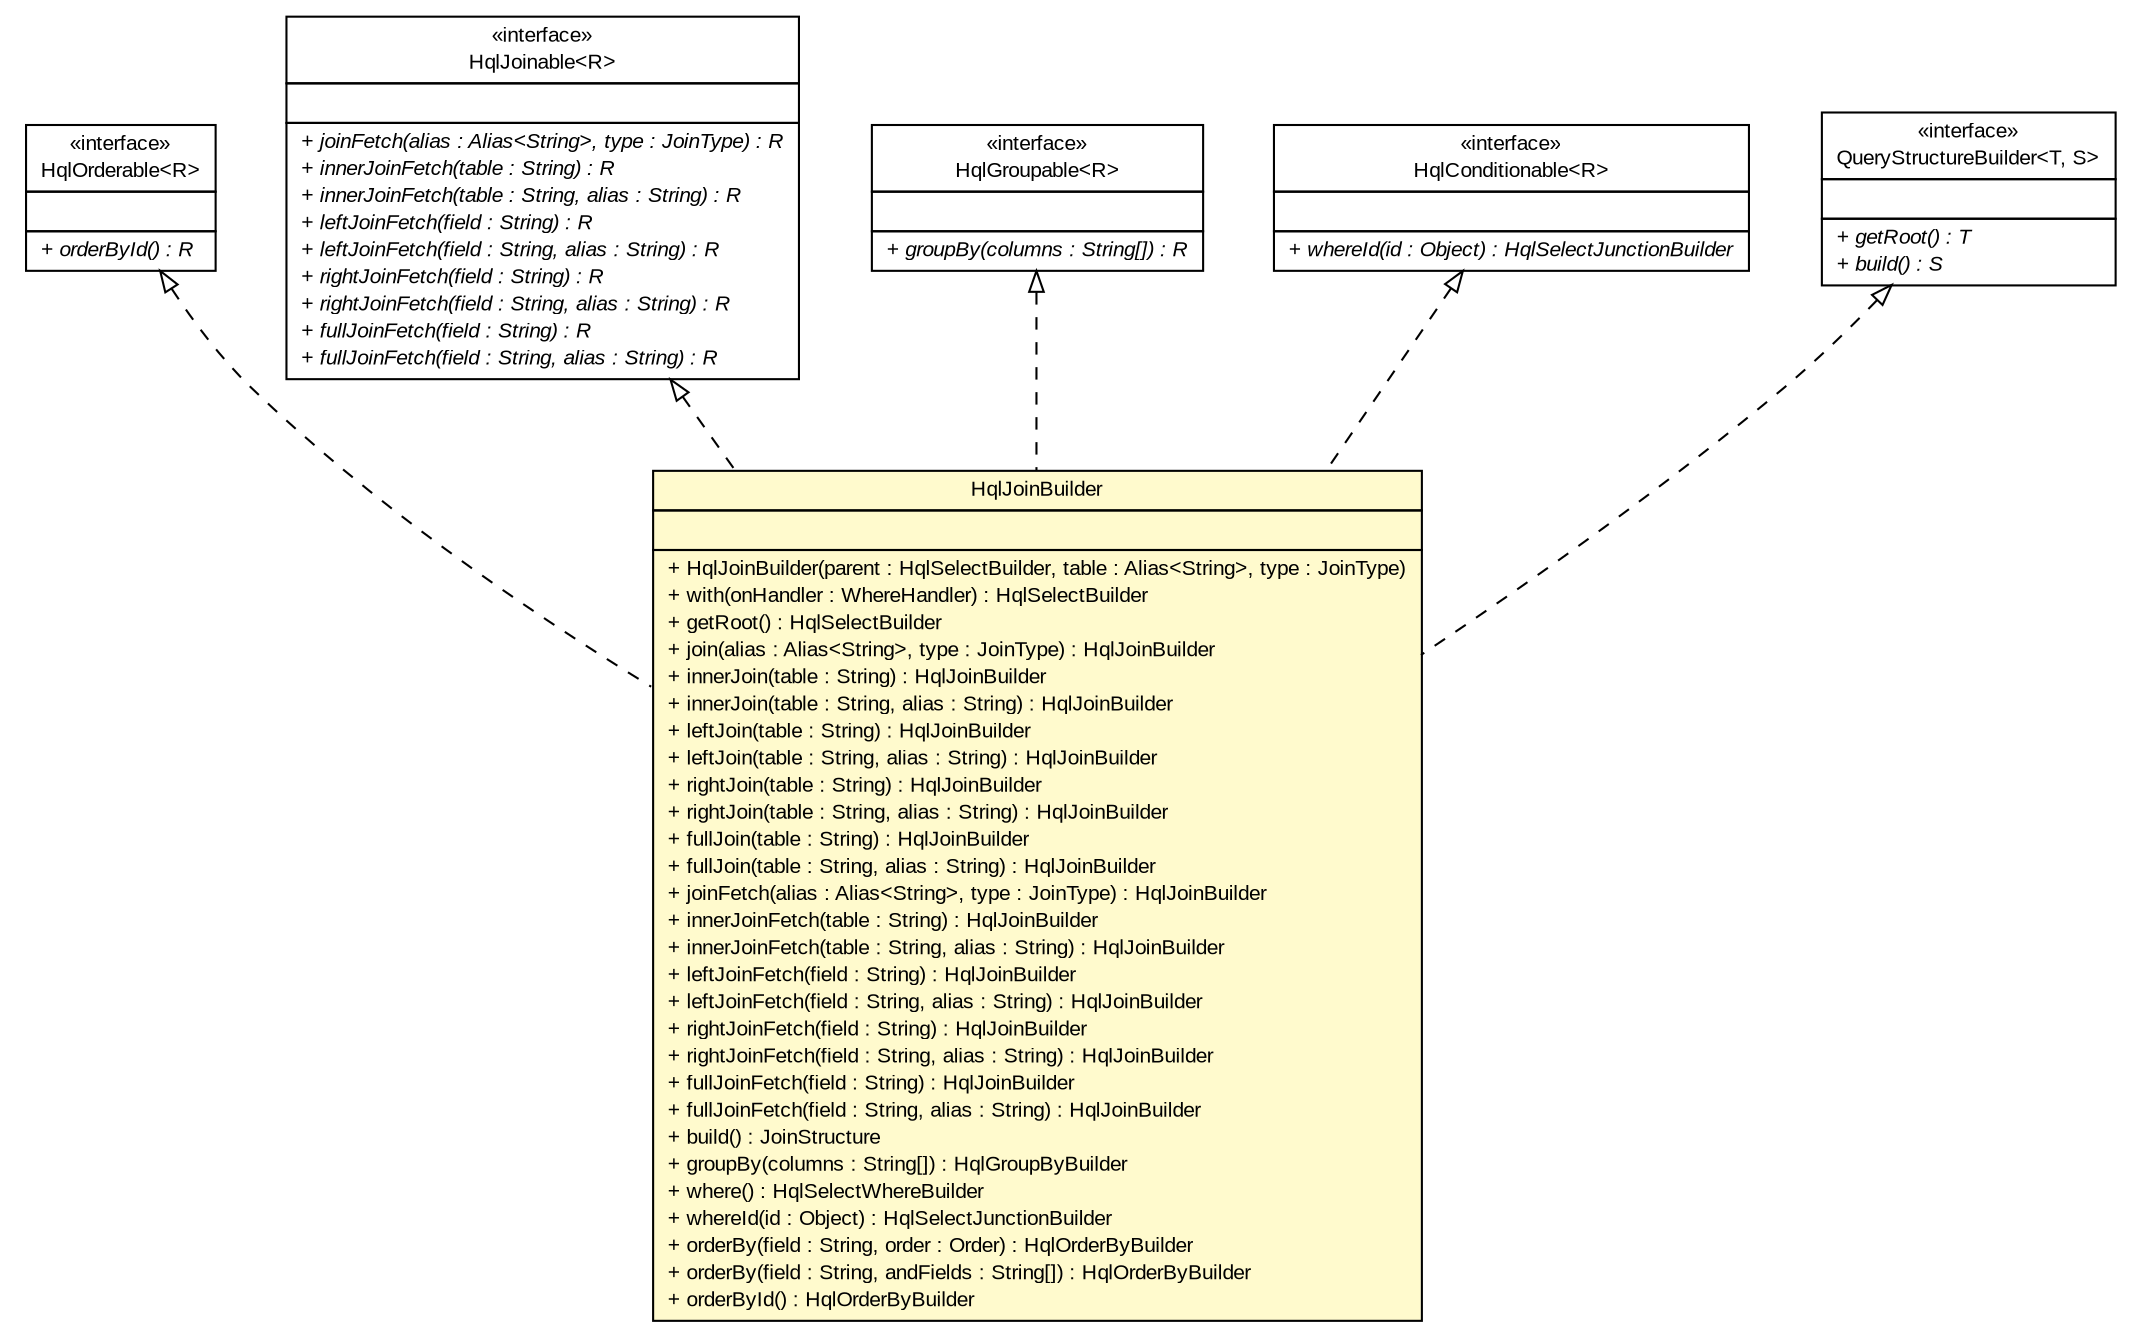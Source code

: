 #!/usr/local/bin/dot
#
# Class diagram 
# Generated by UMLGraph version R5_6 (http://www.umlgraph.org/)
#

digraph G {
	edge [fontname="arial",fontsize=10,labelfontname="arial",labelfontsize=10];
	node [fontname="arial",fontsize=10,shape=plaintext];
	nodesep=0.25;
	ranksep=0.5;
	// br.gov.to.sefaz.persistence.query.builder.hql.select.join.HqlJoinBuilder
	c464393 [label=<<table title="br.gov.to.sefaz.persistence.query.builder.hql.select.join.HqlJoinBuilder" border="0" cellborder="1" cellspacing="0" cellpadding="2" port="p" bgcolor="lemonChiffon" href="./HqlJoinBuilder.html">
		<tr><td><table border="0" cellspacing="0" cellpadding="1">
<tr><td align="center" balign="center"> HqlJoinBuilder </td></tr>
		</table></td></tr>
		<tr><td><table border="0" cellspacing="0" cellpadding="1">
<tr><td align="left" balign="left">  </td></tr>
		</table></td></tr>
		<tr><td><table border="0" cellspacing="0" cellpadding="1">
<tr><td align="left" balign="left"> + HqlJoinBuilder(parent : HqlSelectBuilder, table : Alias&lt;String&gt;, type : JoinType) </td></tr>
<tr><td align="left" balign="left"> + with(onHandler : WhereHandler) : HqlSelectBuilder </td></tr>
<tr><td align="left" balign="left"> + getRoot() : HqlSelectBuilder </td></tr>
<tr><td align="left" balign="left"> + join(alias : Alias&lt;String&gt;, type : JoinType) : HqlJoinBuilder </td></tr>
<tr><td align="left" balign="left"> + innerJoin(table : String) : HqlJoinBuilder </td></tr>
<tr><td align="left" balign="left"> + innerJoin(table : String, alias : String) : HqlJoinBuilder </td></tr>
<tr><td align="left" balign="left"> + leftJoin(table : String) : HqlJoinBuilder </td></tr>
<tr><td align="left" balign="left"> + leftJoin(table : String, alias : String) : HqlJoinBuilder </td></tr>
<tr><td align="left" balign="left"> + rightJoin(table : String) : HqlJoinBuilder </td></tr>
<tr><td align="left" balign="left"> + rightJoin(table : String, alias : String) : HqlJoinBuilder </td></tr>
<tr><td align="left" balign="left"> + fullJoin(table : String) : HqlJoinBuilder </td></tr>
<tr><td align="left" balign="left"> + fullJoin(table : String, alias : String) : HqlJoinBuilder </td></tr>
<tr><td align="left" balign="left"> + joinFetch(alias : Alias&lt;String&gt;, type : JoinType) : HqlJoinBuilder </td></tr>
<tr><td align="left" balign="left"> + innerJoinFetch(table : String) : HqlJoinBuilder </td></tr>
<tr><td align="left" balign="left"> + innerJoinFetch(table : String, alias : String) : HqlJoinBuilder </td></tr>
<tr><td align="left" balign="left"> + leftJoinFetch(field : String) : HqlJoinBuilder </td></tr>
<tr><td align="left" balign="left"> + leftJoinFetch(field : String, alias : String) : HqlJoinBuilder </td></tr>
<tr><td align="left" balign="left"> + rightJoinFetch(field : String) : HqlJoinBuilder </td></tr>
<tr><td align="left" balign="left"> + rightJoinFetch(field : String, alias : String) : HqlJoinBuilder </td></tr>
<tr><td align="left" balign="left"> + fullJoinFetch(field : String) : HqlJoinBuilder </td></tr>
<tr><td align="left" balign="left"> + fullJoinFetch(field : String, alias : String) : HqlJoinBuilder </td></tr>
<tr><td align="left" balign="left"> + build() : JoinStructure </td></tr>
<tr><td align="left" balign="left"> + groupBy(columns : String[]) : HqlGroupByBuilder </td></tr>
<tr><td align="left" balign="left"> + where() : HqlSelectWhereBuilder </td></tr>
<tr><td align="left" balign="left"> + whereId(id : Object) : HqlSelectJunctionBuilder </td></tr>
<tr><td align="left" balign="left"> + orderBy(field : String, order : Order) : HqlOrderByBuilder </td></tr>
<tr><td align="left" balign="left"> + orderBy(field : String, andFields : String[]) : HqlOrderByBuilder </td></tr>
<tr><td align="left" balign="left"> + orderById() : HqlOrderByBuilder </td></tr>
		</table></td></tr>
		</table>>, URL="./HqlJoinBuilder.html", fontname="arial", fontcolor="black", fontsize=10.0];
	// br.gov.to.sefaz.persistence.query.builder.hql.select.signature.HqlOrderable<R>
	c464396 [label=<<table title="br.gov.to.sefaz.persistence.query.builder.hql.select.signature.HqlOrderable" border="0" cellborder="1" cellspacing="0" cellpadding="2" port="p" href="../signature/HqlOrderable.html">
		<tr><td><table border="0" cellspacing="0" cellpadding="1">
<tr><td align="center" balign="center"> &#171;interface&#187; </td></tr>
<tr><td align="center" balign="center"> HqlOrderable&lt;R&gt; </td></tr>
		</table></td></tr>
		<tr><td><table border="0" cellspacing="0" cellpadding="1">
<tr><td align="left" balign="left">  </td></tr>
		</table></td></tr>
		<tr><td><table border="0" cellspacing="0" cellpadding="1">
<tr><td align="left" balign="left"><font face="arial italic" point-size="10.0"> + orderById() : R </font></td></tr>
		</table></td></tr>
		</table>>, URL="../signature/HqlOrderable.html", fontname="arial", fontcolor="black", fontsize=10.0];
	// br.gov.to.sefaz.persistence.query.builder.hql.select.signature.HqlJoinable<R>
	c464397 [label=<<table title="br.gov.to.sefaz.persistence.query.builder.hql.select.signature.HqlJoinable" border="0" cellborder="1" cellspacing="0" cellpadding="2" port="p" href="../signature/HqlJoinable.html">
		<tr><td><table border="0" cellspacing="0" cellpadding="1">
<tr><td align="center" balign="center"> &#171;interface&#187; </td></tr>
<tr><td align="center" balign="center"> HqlJoinable&lt;R&gt; </td></tr>
		</table></td></tr>
		<tr><td><table border="0" cellspacing="0" cellpadding="1">
<tr><td align="left" balign="left">  </td></tr>
		</table></td></tr>
		<tr><td><table border="0" cellspacing="0" cellpadding="1">
<tr><td align="left" balign="left"><font face="arial italic" point-size="10.0"> + joinFetch(alias : Alias&lt;String&gt;, type : JoinType) : R </font></td></tr>
<tr><td align="left" balign="left"><font face="arial italic" point-size="10.0"> + innerJoinFetch(table : String) : R </font></td></tr>
<tr><td align="left" balign="left"><font face="arial italic" point-size="10.0"> + innerJoinFetch(table : String, alias : String) : R </font></td></tr>
<tr><td align="left" balign="left"><font face="arial italic" point-size="10.0"> + leftJoinFetch(field : String) : R </font></td></tr>
<tr><td align="left" balign="left"><font face="arial italic" point-size="10.0"> + leftJoinFetch(field : String, alias : String) : R </font></td></tr>
<tr><td align="left" balign="left"><font face="arial italic" point-size="10.0"> + rightJoinFetch(field : String) : R </font></td></tr>
<tr><td align="left" balign="left"><font face="arial italic" point-size="10.0"> + rightJoinFetch(field : String, alias : String) : R </font></td></tr>
<tr><td align="left" balign="left"><font face="arial italic" point-size="10.0"> + fullJoinFetch(field : String) : R </font></td></tr>
<tr><td align="left" balign="left"><font face="arial italic" point-size="10.0"> + fullJoinFetch(field : String, alias : String) : R </font></td></tr>
		</table></td></tr>
		</table>>, URL="../signature/HqlJoinable.html", fontname="arial", fontcolor="black", fontsize=10.0];
	// br.gov.to.sefaz.persistence.query.builder.hql.select.signature.HqlGroupable<R>
	c464398 [label=<<table title="br.gov.to.sefaz.persistence.query.builder.hql.select.signature.HqlGroupable" border="0" cellborder="1" cellspacing="0" cellpadding="2" port="p" href="../signature/HqlGroupable.html">
		<tr><td><table border="0" cellspacing="0" cellpadding="1">
<tr><td align="center" balign="center"> &#171;interface&#187; </td></tr>
<tr><td align="center" balign="center"> HqlGroupable&lt;R&gt; </td></tr>
		</table></td></tr>
		<tr><td><table border="0" cellspacing="0" cellpadding="1">
<tr><td align="left" balign="left">  </td></tr>
		</table></td></tr>
		<tr><td><table border="0" cellspacing="0" cellpadding="1">
<tr><td align="left" balign="left"><font face="arial italic" point-size="10.0"> + groupBy(columns : String[]) : R </font></td></tr>
		</table></td></tr>
		</table>>, URL="../signature/HqlGroupable.html", fontname="arial", fontcolor="black", fontsize=10.0];
	// br.gov.to.sefaz.persistence.query.builder.hql.select.signature.HqlConditionable<R>
	c464399 [label=<<table title="br.gov.to.sefaz.persistence.query.builder.hql.select.signature.HqlConditionable" border="0" cellborder="1" cellspacing="0" cellpadding="2" port="p" href="../signature/HqlConditionable.html">
		<tr><td><table border="0" cellspacing="0" cellpadding="1">
<tr><td align="center" balign="center"> &#171;interface&#187; </td></tr>
<tr><td align="center" balign="center"> HqlConditionable&lt;R&gt; </td></tr>
		</table></td></tr>
		<tr><td><table border="0" cellspacing="0" cellpadding="1">
<tr><td align="left" balign="left">  </td></tr>
		</table></td></tr>
		<tr><td><table border="0" cellspacing="0" cellpadding="1">
<tr><td align="left" balign="left"><font face="arial italic" point-size="10.0"> + whereId(id : Object) : HqlSelectJunctionBuilder </font></td></tr>
		</table></td></tr>
		</table>>, URL="../signature/HqlConditionable.html", fontname="arial", fontcolor="black", fontsize=10.0];
	// br.gov.to.sefaz.persistence.query.builder.QueryStructureBuilder<T, S>
	c464403 [label=<<table title="br.gov.to.sefaz.persistence.query.builder.QueryStructureBuilder" border="0" cellborder="1" cellspacing="0" cellpadding="2" port="p" href="../../../QueryStructureBuilder.html">
		<tr><td><table border="0" cellspacing="0" cellpadding="1">
<tr><td align="center" balign="center"> &#171;interface&#187; </td></tr>
<tr><td align="center" balign="center"> QueryStructureBuilder&lt;T, S&gt; </td></tr>
		</table></td></tr>
		<tr><td><table border="0" cellspacing="0" cellpadding="1">
<tr><td align="left" balign="left">  </td></tr>
		</table></td></tr>
		<tr><td><table border="0" cellspacing="0" cellpadding="1">
<tr><td align="left" balign="left"><font face="arial italic" point-size="10.0"> + getRoot() : T </font></td></tr>
<tr><td align="left" balign="left"><font face="arial italic" point-size="10.0"> + build() : S </font></td></tr>
		</table></td></tr>
		</table>>, URL="../../../QueryStructureBuilder.html", fontname="arial", fontcolor="black", fontsize=10.0];
	//br.gov.to.sefaz.persistence.query.builder.hql.select.join.HqlJoinBuilder implements br.gov.to.sefaz.persistence.query.builder.QueryStructureBuilder<T, S>
	c464403:p -> c464393:p [dir=back,arrowtail=empty,style=dashed];
	//br.gov.to.sefaz.persistence.query.builder.hql.select.join.HqlJoinBuilder implements br.gov.to.sefaz.persistence.query.builder.hql.select.signature.HqlJoinable<R>
	c464397:p -> c464393:p [dir=back,arrowtail=empty,style=dashed];
	//br.gov.to.sefaz.persistence.query.builder.hql.select.join.HqlJoinBuilder implements br.gov.to.sefaz.persistence.query.builder.hql.select.signature.HqlGroupable<R>
	c464398:p -> c464393:p [dir=back,arrowtail=empty,style=dashed];
	//br.gov.to.sefaz.persistence.query.builder.hql.select.join.HqlJoinBuilder implements br.gov.to.sefaz.persistence.query.builder.hql.select.signature.HqlOrderable<R>
	c464396:p -> c464393:p [dir=back,arrowtail=empty,style=dashed];
	//br.gov.to.sefaz.persistence.query.builder.hql.select.join.HqlJoinBuilder implements br.gov.to.sefaz.persistence.query.builder.hql.select.signature.HqlConditionable<R>
	c464399:p -> c464393:p [dir=back,arrowtail=empty,style=dashed];
}

